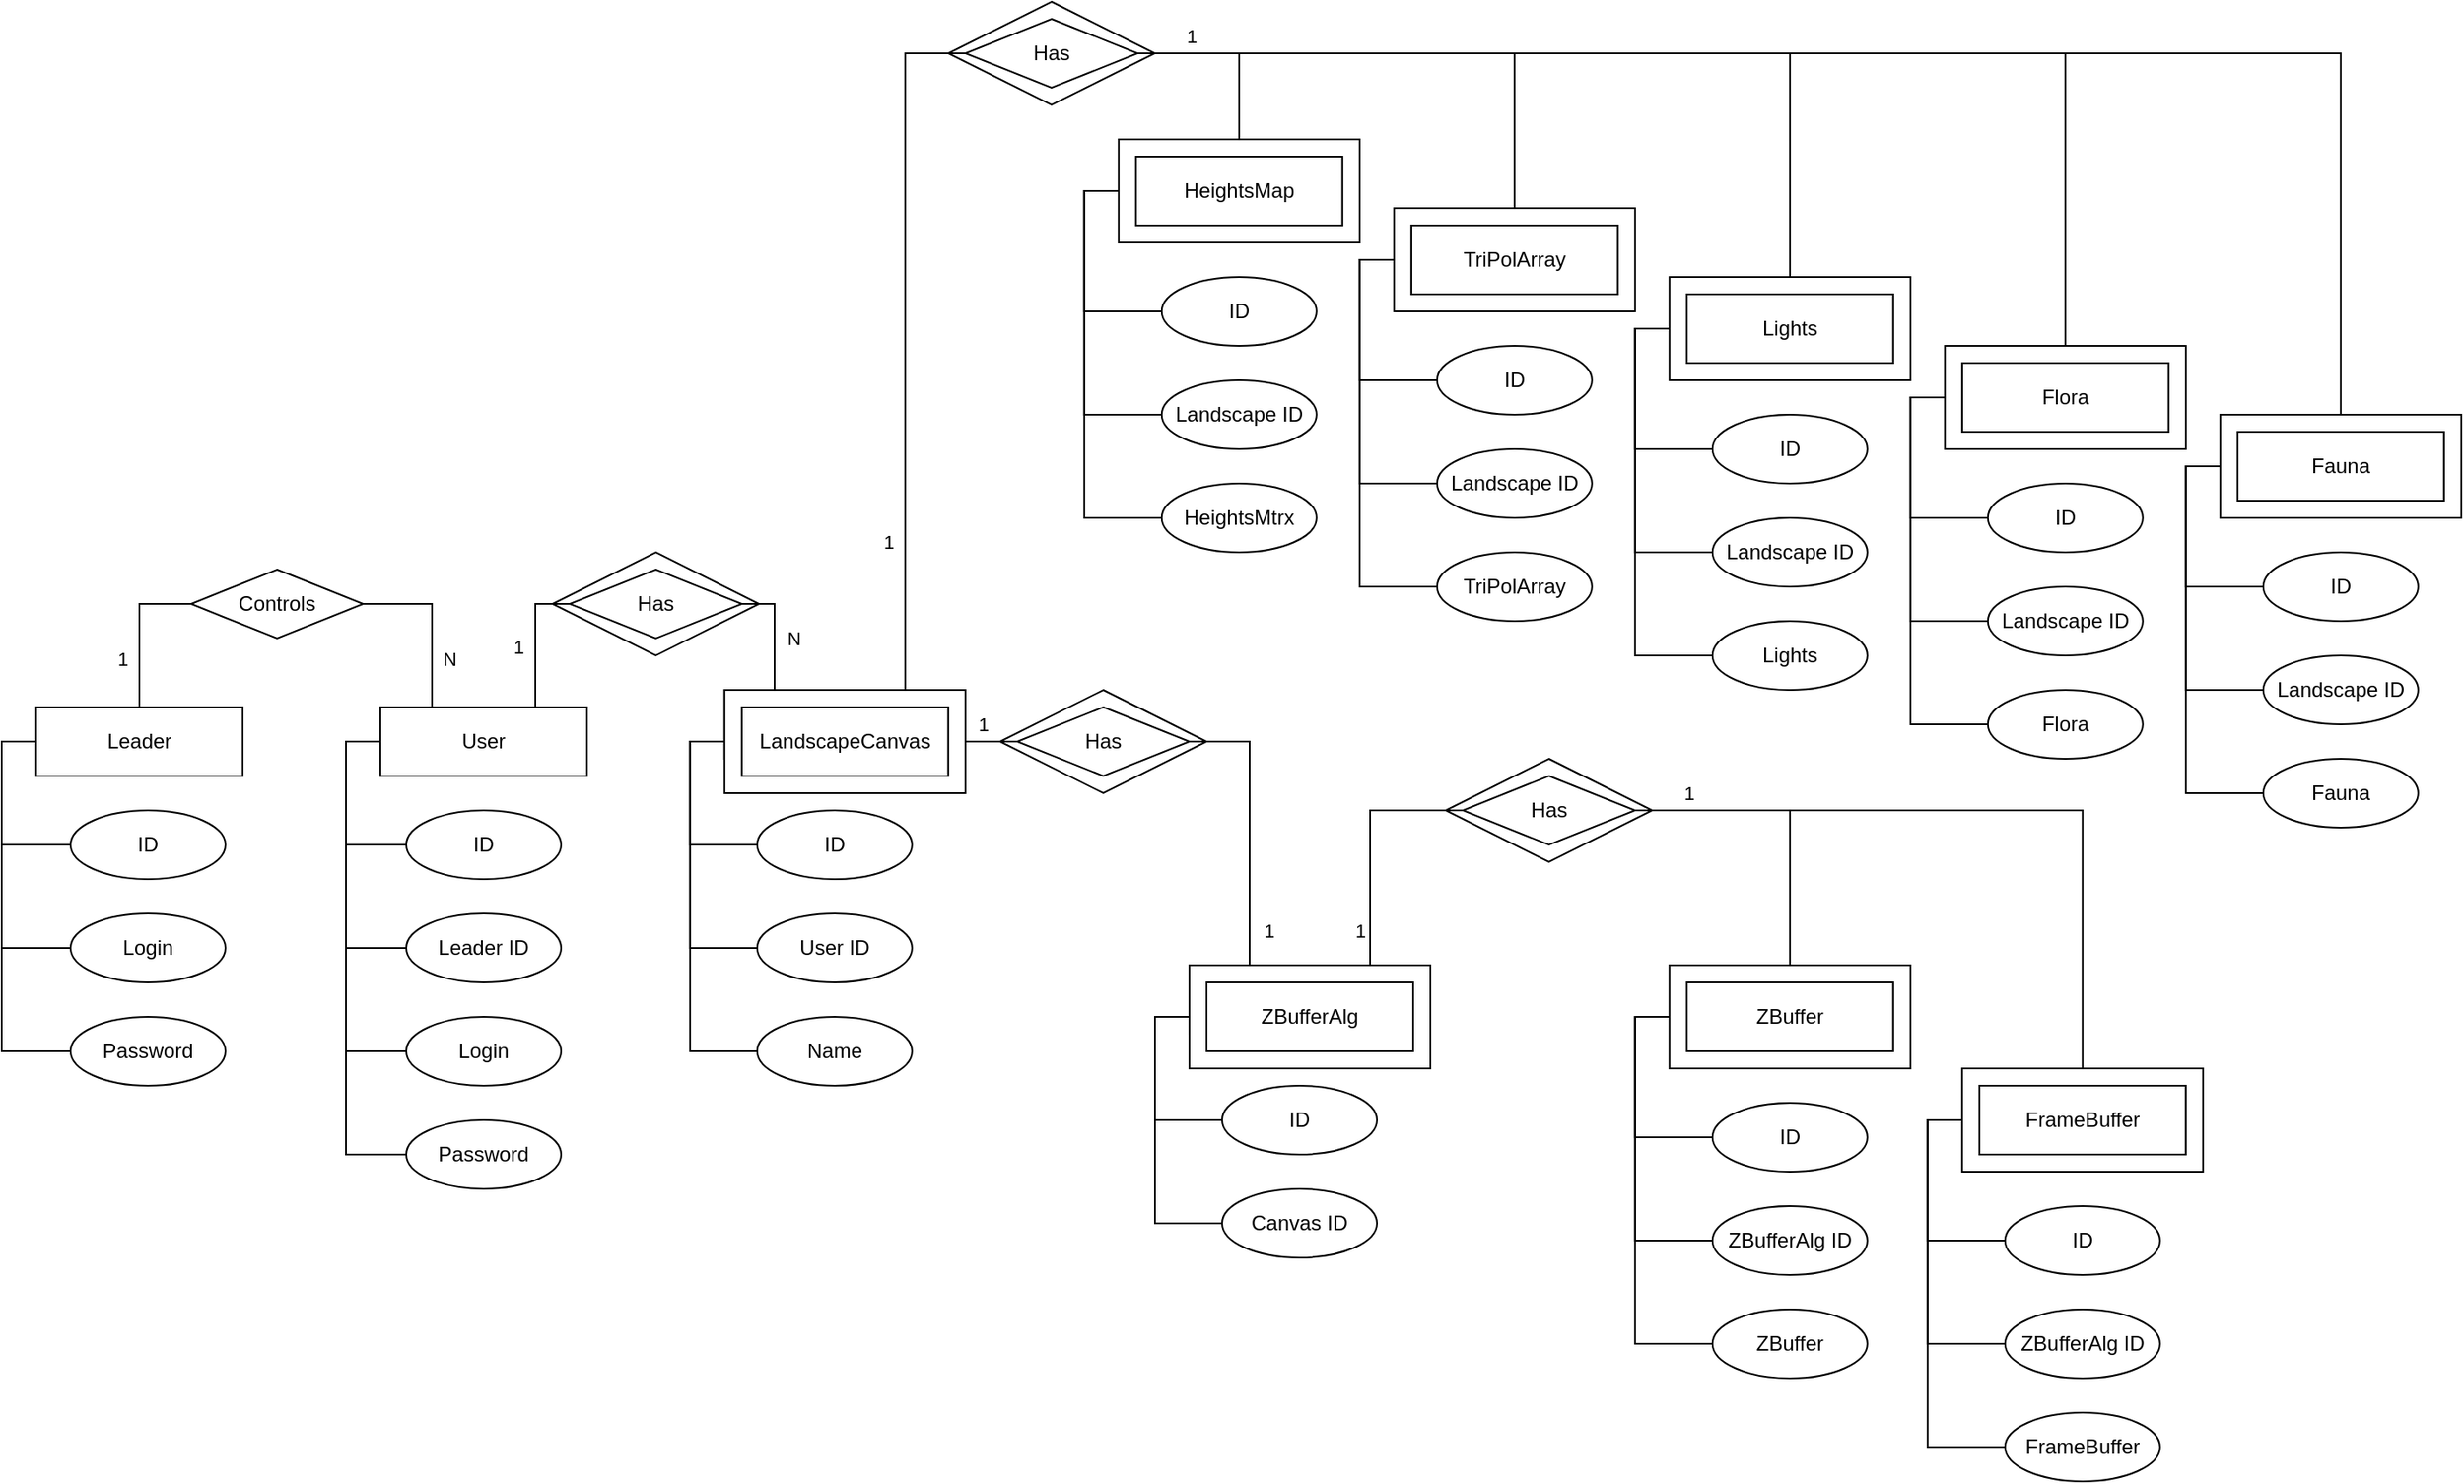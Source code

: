 <mxfile version="17.4.1"><diagram id="nj_ogBd7raQlKR1HEmOV" name="Page-1"><mxGraphModel dx="2098" dy="2536" grid="1" gridSize="10" guides="1" tooltips="1" connect="1" arrows="1" fold="1" page="1" pageScale="1" pageWidth="827" pageHeight="1169" math="0" shadow="0"><root><mxCell id="0"/><mxCell id="1" parent="0"/><mxCell id="pH1vPX75qd4QGF0HB4_p-1" value="HeightsMap" style="rounded=0;whiteSpace=wrap;html=1;" parent="1" vertex="1"><mxGeometry x="678.91" width="120" height="40" as="geometry"/></mxCell><mxCell id="5y6R53sNZqvi2ZrsJbap-13" style="edgeStyle=orthogonalEdgeStyle;rounded=0;orthogonalLoop=1;jettySize=auto;html=1;entryX=0;entryY=0.5;entryDx=0;entryDy=0;exitX=0;exitY=0.5;exitDx=0;exitDy=0;endArrow=none;" parent="1" source="q6OplzWlXeBBC3dVHfak-1" target="5y6R53sNZqvi2ZrsJbap-10" edge="1"><mxGeometry relative="1" as="geometry"/></mxCell><mxCell id="5y6R53sNZqvi2ZrsJbap-14" style="edgeStyle=orthogonalEdgeStyle;rounded=0;orthogonalLoop=1;jettySize=auto;html=1;entryX=0;entryY=0.5;entryDx=0;entryDy=0;exitX=0;exitY=0.5;exitDx=0;exitDy=0;endArrow=none;" parent="1" source="q6OplzWlXeBBC3dVHfak-1" target="5y6R53sNZqvi2ZrsJbap-11" edge="1"><mxGeometry relative="1" as="geometry"/></mxCell><mxCell id="5y6R53sNZqvi2ZrsJbap-15" style="edgeStyle=orthogonalEdgeStyle;rounded=0;orthogonalLoop=1;jettySize=auto;html=1;entryX=0;entryY=0.5;entryDx=0;entryDy=0;exitX=0;exitY=0.5;exitDx=0;exitDy=0;endArrow=none;" parent="1" source="q6OplzWlXeBBC3dVHfak-1" target="5y6R53sNZqvi2ZrsJbap-12" edge="1"><mxGeometry relative="1" as="geometry"/></mxCell><mxCell id="5y6R53sNZqvi2ZrsJbap-104" value="1" style="edgeStyle=orthogonalEdgeStyle;rounded=0;orthogonalLoop=1;jettySize=auto;html=1;exitX=0.75;exitY=0;exitDx=0;exitDy=0;entryX=0;entryY=0.5;entryDx=0;entryDy=0;endArrow=none;" parent="1" source="q6OplzWlXeBBC3dVHfak-1" target="5y6R53sNZqvi2ZrsJbap-102" edge="1"><mxGeometry x="-0.13" y="10" relative="1" as="geometry"><Array as="points"><mxPoint x="330" y="260"/></Array><mxPoint as="offset"/></mxGeometry></mxCell><mxCell id="fxbpSMb1YIjZiRHarc-a-3" style="edgeStyle=orthogonalEdgeStyle;rounded=0;orthogonalLoop=1;jettySize=auto;html=1;exitX=0;exitY=0.5;exitDx=0;exitDy=0;entryX=0;entryY=0.5;entryDx=0;entryDy=0;endArrow=none;" edge="1" parent="1" source="q6OplzWlXeBBC3dVHfak-1" target="fxbpSMb1YIjZiRHarc-a-2"><mxGeometry relative="1" as="geometry"/></mxCell><mxCell id="q6OplzWlXeBBC3dVHfak-1" value="User" style="rounded=0;whiteSpace=wrap;html=1;glass=0;shadow=0;sketch=0;" parent="1" vertex="1"><mxGeometry x="240" y="320" width="120" height="40" as="geometry"/></mxCell><mxCell id="5y6R53sNZqvi2ZrsJbap-42" style="edgeStyle=orthogonalEdgeStyle;rounded=0;orthogonalLoop=1;jettySize=auto;html=1;entryX=0;entryY=0.5;entryDx=0;entryDy=0;exitX=0;exitY=0.5;exitDx=0;exitDy=0;exitPerimeter=0;endArrow=none;" parent="1" source="q6OplzWlXeBBC3dVHfak-2" target="5y6R53sNZqvi2ZrsJbap-41" edge="1"><mxGeometry relative="1" as="geometry"/></mxCell><mxCell id="5y6R53sNZqvi2ZrsJbap-44" style="edgeStyle=orthogonalEdgeStyle;rounded=0;orthogonalLoop=1;jettySize=auto;html=1;entryX=0;entryY=0.5;entryDx=0;entryDy=0;exitX=0;exitY=0.5;exitDx=0;exitDy=0;exitPerimeter=0;endArrow=none;" parent="1" source="q6OplzWlXeBBC3dVHfak-2" target="5y6R53sNZqvi2ZrsJbap-43" edge="1"><mxGeometry relative="1" as="geometry"/></mxCell><mxCell id="q6OplzWlXeBBC3dVHfak-2" value="" style="verticalLabelPosition=bottom;verticalAlign=top;html=1;shape=mxgraph.basic.frame;dx=10;" parent="1" vertex="1"><mxGeometry x="668.91" y="-10" width="140" height="60" as="geometry"/></mxCell><mxCell id="q6OplzWlXeBBC3dVHfak-11" value="Canvas" style="rounded=0;whiteSpace=wrap;html=1;" parent="1" vertex="1"><mxGeometry x="439.91" y="310" width="120" height="40" as="geometry"/></mxCell><mxCell id="5y6R53sNZqvi2ZrsJbap-7" style="edgeStyle=orthogonalEdgeStyle;rounded=0;orthogonalLoop=1;jettySize=auto;html=1;exitX=0;exitY=0.5;exitDx=0;exitDy=0;entryX=0;entryY=0.5;entryDx=0;entryDy=0;endArrow=none;" parent="1" source="q6OplzWlXeBBC3dVHfak-12" target="5y6R53sNZqvi2ZrsJbap-3" edge="1"><mxGeometry relative="1" as="geometry"/></mxCell><mxCell id="5y6R53sNZqvi2ZrsJbap-8" style="edgeStyle=orthogonalEdgeStyle;rounded=0;orthogonalLoop=1;jettySize=auto;html=1;entryX=0;entryY=0.5;entryDx=0;entryDy=0;exitX=0;exitY=0.5;exitDx=0;exitDy=0;endArrow=none;" parent="1" source="q6OplzWlXeBBC3dVHfak-12" target="5y6R53sNZqvi2ZrsJbap-4" edge="1"><mxGeometry relative="1" as="geometry"/></mxCell><mxCell id="5y6R53sNZqvi2ZrsJbap-9" style="edgeStyle=orthogonalEdgeStyle;rounded=0;orthogonalLoop=1;jettySize=auto;html=1;entryX=0;entryY=0.5;entryDx=0;entryDy=0;exitX=0;exitY=0.5;exitDx=0;exitDy=0;endArrow=none;" parent="1" source="q6OplzWlXeBBC3dVHfak-12" target="5y6R53sNZqvi2ZrsJbap-5" edge="1"><mxGeometry relative="1" as="geometry"/></mxCell><mxCell id="q6OplzWlXeBBC3dVHfak-12" value="Leader" style="rounded=0;whiteSpace=wrap;html=1;" parent="1" vertex="1"><mxGeometry x="40" y="320" width="120" height="40" as="geometry"/></mxCell><mxCell id="5y6R53sNZqvi2ZrsJbap-21" style="edgeStyle=orthogonalEdgeStyle;rounded=0;orthogonalLoop=1;jettySize=auto;html=1;entryX=0;entryY=0.5;entryDx=0;entryDy=0;exitX=0;exitY=0.5;exitDx=0;exitDy=0;exitPerimeter=0;endArrow=none;" parent="1" source="q6OplzWlXeBBC3dVHfak-15" target="5y6R53sNZqvi2ZrsJbap-17" edge="1"><mxGeometry relative="1" as="geometry"/></mxCell><mxCell id="5y6R53sNZqvi2ZrsJbap-126" value="1" style="edgeStyle=orthogonalEdgeStyle;rounded=0;orthogonalLoop=1;jettySize=auto;html=1;entryX=0;entryY=0.5;entryDx=0;entryDy=0;fontSize=11;fillColor=default;shadow=0;glass=0;sketch=0;endArrow=none;" parent="1" source="q6OplzWlXeBBC3dVHfak-14" target="5y6R53sNZqvi2ZrsJbap-124" edge="1"><mxGeometry x="0.002" y="10" relative="1" as="geometry"><mxPoint as="offset"/></mxGeometry></mxCell><mxCell id="q6OplzWlXeBBC3dVHfak-14" value="LandscapeCanvas" style="rounded=0;whiteSpace=wrap;html=1;glass=0;" parent="1" vertex="1"><mxGeometry x="449.91" y="320" width="120" height="40" as="geometry"/></mxCell><mxCell id="5y6R53sNZqvi2ZrsJbap-19" style="edgeStyle=orthogonalEdgeStyle;rounded=0;orthogonalLoop=1;jettySize=auto;html=1;entryX=0;entryY=0.5;entryDx=0;entryDy=0;exitX=0;exitY=0.5;exitDx=0;exitDy=0;exitPerimeter=0;endArrow=none;" parent="1" source="q6OplzWlXeBBC3dVHfak-15" target="5y6R53sNZqvi2ZrsJbap-16" edge="1"><mxGeometry relative="1" as="geometry"/></mxCell><mxCell id="5y6R53sNZqvi2ZrsJbap-20" style="edgeStyle=orthogonalEdgeStyle;rounded=0;orthogonalLoop=1;jettySize=auto;html=1;entryX=0;entryY=0.5;entryDx=0;entryDy=0;exitX=0;exitY=0.5;exitDx=0;exitDy=0;exitPerimeter=0;endArrow=none;" parent="1" source="q6OplzWlXeBBC3dVHfak-15" target="5y6R53sNZqvi2ZrsJbap-18" edge="1"><mxGeometry relative="1" as="geometry"/></mxCell><mxCell id="5y6R53sNZqvi2ZrsJbap-107" style="edgeStyle=orthogonalEdgeStyle;rounded=0;orthogonalLoop=1;jettySize=auto;html=1;entryX=0;entryY=0.5;entryDx=0;entryDy=0;endArrow=none;exitX=0;exitY=0;exitDx=105;exitDy=0;exitPerimeter=0;" parent="1" source="q6OplzWlXeBBC3dVHfak-15" target="5y6R53sNZqvi2ZrsJbap-106" edge="1"><mxGeometry relative="1" as="geometry"><Array as="points"><mxPoint x="545" y="-60"/></Array></mxGeometry></mxCell><mxCell id="5y6R53sNZqvi2ZrsJbap-109" value="1" style="edgeLabel;html=1;align=center;verticalAlign=middle;resizable=0;points=[];" parent="5y6R53sNZqvi2ZrsJbap-107" vertex="1" connectable="0"><mxGeometry x="-0.662" y="1" relative="1" as="geometry"><mxPoint x="-9" y="-18" as="offset"/></mxGeometry></mxCell><mxCell id="q6OplzWlXeBBC3dVHfak-15" value="" style="verticalLabelPosition=bottom;verticalAlign=top;html=1;shape=mxgraph.basic.frame;dx=10;" parent="1" vertex="1"><mxGeometry x="439.91" y="310" width="140" height="60" as="geometry"/></mxCell><mxCell id="5y6R53sNZqvi2ZrsJbap-3" value="ID" style="ellipse;whiteSpace=wrap;html=1;rounded=0;shadow=0;glass=0;sketch=0;" parent="1" vertex="1"><mxGeometry x="60" y="380" width="90" height="40" as="geometry"/></mxCell><mxCell id="5y6R53sNZqvi2ZrsJbap-4" value="Login" style="ellipse;whiteSpace=wrap;html=1;rounded=0;shadow=0;glass=0;sketch=0;" parent="1" vertex="1"><mxGeometry x="60" y="440" width="90" height="40" as="geometry"/></mxCell><mxCell id="5y6R53sNZqvi2ZrsJbap-5" value="Password" style="ellipse;whiteSpace=wrap;html=1;rounded=0;shadow=0;glass=0;sketch=0;" parent="1" vertex="1"><mxGeometry x="60" y="500" width="90" height="40" as="geometry"/></mxCell><mxCell id="5y6R53sNZqvi2ZrsJbap-10" value="ID" style="ellipse;whiteSpace=wrap;html=1;rounded=0;shadow=0;glass=0;sketch=0;" parent="1" vertex="1"><mxGeometry x="255" y="380" width="90" height="40" as="geometry"/></mxCell><mxCell id="5y6R53sNZqvi2ZrsJbap-11" value="Login" style="ellipse;whiteSpace=wrap;html=1;rounded=0;shadow=0;glass=0;sketch=0;" parent="1" vertex="1"><mxGeometry x="255" y="500" width="90" height="40" as="geometry"/></mxCell><mxCell id="5y6R53sNZqvi2ZrsJbap-12" value="Password" style="ellipse;whiteSpace=wrap;html=1;rounded=0;shadow=0;glass=0;sketch=0;" parent="1" vertex="1"><mxGeometry x="255" y="560" width="90" height="40" as="geometry"/></mxCell><mxCell id="5y6R53sNZqvi2ZrsJbap-16" value="ID" style="ellipse;whiteSpace=wrap;html=1;rounded=0;shadow=0;glass=0;sketch=0;" parent="1" vertex="1"><mxGeometry x="458.91" y="380" width="90" height="40" as="geometry"/></mxCell><mxCell id="5y6R53sNZqvi2ZrsJbap-17" value="Name" style="ellipse;whiteSpace=wrap;html=1;rounded=0;shadow=0;glass=0;sketch=0;" parent="1" vertex="1"><mxGeometry x="458.91" y="500" width="90" height="40" as="geometry"/></mxCell><mxCell id="5y6R53sNZqvi2ZrsJbap-18" value="User ID" style="ellipse;whiteSpace=wrap;html=1;rounded=0;shadow=0;glass=0;sketch=0;" parent="1" vertex="1"><mxGeometry x="458.91" y="440" width="90" height="40" as="geometry"/></mxCell><mxCell id="5y6R53sNZqvi2ZrsJbap-32" value="Canvas" style="rounded=0;whiteSpace=wrap;html=1;" parent="1" vertex="1"><mxGeometry x="709.99" y="470" width="120" height="40" as="geometry"/></mxCell><mxCell id="5y6R53sNZqvi2ZrsJbap-34" value="ZBufferAlg" style="rounded=0;whiteSpace=wrap;html=1;glass=0;" parent="1" vertex="1"><mxGeometry x="719.99" y="480" width="120" height="40" as="geometry"/></mxCell><mxCell id="5y6R53sNZqvi2ZrsJbap-35" style="edgeStyle=orthogonalEdgeStyle;rounded=0;orthogonalLoop=1;jettySize=auto;html=1;entryX=0;entryY=0.5;entryDx=0;entryDy=0;exitX=0;exitY=0.5;exitDx=0;exitDy=0;exitPerimeter=0;endArrow=none;" parent="1" source="5y6R53sNZqvi2ZrsJbap-37" target="5y6R53sNZqvi2ZrsJbap-38" edge="1"><mxGeometry relative="1" as="geometry"/></mxCell><mxCell id="5y6R53sNZqvi2ZrsJbap-36" style="edgeStyle=orthogonalEdgeStyle;rounded=0;orthogonalLoop=1;jettySize=auto;html=1;entryX=0;entryY=0.5;entryDx=0;entryDy=0;exitX=0;exitY=0.5;exitDx=0;exitDy=0;exitPerimeter=0;endArrow=none;" parent="1" source="5y6R53sNZqvi2ZrsJbap-37" target="5y6R53sNZqvi2ZrsJbap-40" edge="1"><mxGeometry relative="1" as="geometry"/></mxCell><mxCell id="5y6R53sNZqvi2ZrsJbap-132" style="edgeStyle=orthogonalEdgeStyle;rounded=0;orthogonalLoop=1;jettySize=auto;html=1;exitX=0;exitY=0;exitDx=105;exitDy=0;exitPerimeter=0;entryX=0;entryY=0.5;entryDx=0;entryDy=0;endArrow=none;" parent="1" source="5y6R53sNZqvi2ZrsJbap-37" target="5y6R53sNZqvi2ZrsJbap-131" edge="1"><mxGeometry relative="1" as="geometry"/></mxCell><mxCell id="5y6R53sNZqvi2ZrsJbap-135" value="1" style="edgeLabel;html=1;align=center;verticalAlign=middle;resizable=0;points=[];" parent="5y6R53sNZqvi2ZrsJbap-132" vertex="1" connectable="0"><mxGeometry x="-0.511" y="3" relative="1" as="geometry"><mxPoint x="-3" y="15" as="offset"/></mxGeometry></mxCell><mxCell id="5y6R53sNZqvi2ZrsJbap-37" value="" style="verticalLabelPosition=bottom;verticalAlign=top;html=1;shape=mxgraph.basic.frame;dx=10;" parent="1" vertex="1"><mxGeometry x="709.99" y="470" width="140" height="60" as="geometry"/></mxCell><mxCell id="5y6R53sNZqvi2ZrsJbap-38" value="ID" style="ellipse;whiteSpace=wrap;html=1;rounded=0;shadow=0;glass=0;sketch=0;" parent="1" vertex="1"><mxGeometry x="728.99" y="540" width="90" height="40" as="geometry"/></mxCell><mxCell id="5y6R53sNZqvi2ZrsJbap-40" value="Canvas ID" style="ellipse;whiteSpace=wrap;html=1;rounded=0;shadow=0;glass=0;sketch=0;" parent="1" vertex="1"><mxGeometry x="728.99" y="600" width="90" height="40" as="geometry"/></mxCell><mxCell id="5y6R53sNZqvi2ZrsJbap-41" value="ID" style="ellipse;whiteSpace=wrap;html=1;rounded=0;shadow=0;glass=0;sketch=0;" parent="1" vertex="1"><mxGeometry x="693.91" y="70" width="90" height="40" as="geometry"/></mxCell><mxCell id="5y6R53sNZqvi2ZrsJbap-43" value="Landscape ID" style="ellipse;whiteSpace=wrap;html=1;rounded=0;shadow=0;glass=0;sketch=0;" parent="1" vertex="1"><mxGeometry x="693.91" y="130" width="90" height="40" as="geometry"/></mxCell><mxCell id="5y6R53sNZqvi2ZrsJbap-45" value="HeightsMtrx" style="ellipse;whiteSpace=wrap;html=1;rounded=0;shadow=0;glass=0;sketch=0;" parent="1" vertex="1"><mxGeometry x="693.91" y="190" width="90" height="40" as="geometry"/></mxCell><mxCell id="5y6R53sNZqvi2ZrsJbap-46" style="edgeStyle=orthogonalEdgeStyle;rounded=0;orthogonalLoop=1;jettySize=auto;html=1;entryX=0;entryY=0.5;entryDx=0;entryDy=0;exitX=0;exitY=0.5;exitDx=0;exitDy=0;exitPerimeter=0;endArrow=none;" parent="1" source="q6OplzWlXeBBC3dVHfak-2" target="5y6R53sNZqvi2ZrsJbap-45" edge="1"><mxGeometry relative="1" as="geometry"><mxPoint x="678.91" y="30" as="sourcePoint"/><mxPoint x="703.91" y="160" as="targetPoint"/></mxGeometry></mxCell><mxCell id="5y6R53sNZqvi2ZrsJbap-47" value="TriPolArray" style="rounded=0;whiteSpace=wrap;html=1;" parent="1" vertex="1"><mxGeometry x="838.91" y="40" width="120" height="40" as="geometry"/></mxCell><mxCell id="5y6R53sNZqvi2ZrsJbap-48" style="edgeStyle=orthogonalEdgeStyle;rounded=0;orthogonalLoop=1;jettySize=auto;html=1;entryX=0;entryY=0.5;entryDx=0;entryDy=0;exitX=0;exitY=0.5;exitDx=0;exitDy=0;exitPerimeter=0;endArrow=none;" parent="1" source="5y6R53sNZqvi2ZrsJbap-50" target="5y6R53sNZqvi2ZrsJbap-51" edge="1"><mxGeometry relative="1" as="geometry"/></mxCell><mxCell id="5y6R53sNZqvi2ZrsJbap-49" style="edgeStyle=orthogonalEdgeStyle;rounded=0;orthogonalLoop=1;jettySize=auto;html=1;entryX=0;entryY=0.5;entryDx=0;entryDy=0;exitX=0;exitY=0.5;exitDx=0;exitDy=0;exitPerimeter=0;endArrow=none;" parent="1" source="5y6R53sNZqvi2ZrsJbap-50" target="5y6R53sNZqvi2ZrsJbap-52" edge="1"><mxGeometry relative="1" as="geometry"/></mxCell><mxCell id="5y6R53sNZqvi2ZrsJbap-50" value="" style="verticalLabelPosition=bottom;verticalAlign=top;html=1;shape=mxgraph.basic.frame;dx=10;" parent="1" vertex="1"><mxGeometry x="828.91" y="30" width="140" height="60" as="geometry"/></mxCell><mxCell id="5y6R53sNZqvi2ZrsJbap-51" value="ID" style="ellipse;whiteSpace=wrap;html=1;rounded=0;shadow=0;glass=0;sketch=0;" parent="1" vertex="1"><mxGeometry x="853.91" y="110" width="90" height="40" as="geometry"/></mxCell><mxCell id="5y6R53sNZqvi2ZrsJbap-52" value="Landscape ID" style="ellipse;whiteSpace=wrap;html=1;rounded=0;shadow=0;glass=0;sketch=0;" parent="1" vertex="1"><mxGeometry x="853.91" y="170" width="90" height="40" as="geometry"/></mxCell><mxCell id="5y6R53sNZqvi2ZrsJbap-53" value="TriPolArray" style="ellipse;whiteSpace=wrap;html=1;rounded=0;shadow=0;glass=0;sketch=0;" parent="1" vertex="1"><mxGeometry x="853.91" y="230" width="90" height="40" as="geometry"/></mxCell><mxCell id="5y6R53sNZqvi2ZrsJbap-54" style="edgeStyle=orthogonalEdgeStyle;rounded=0;orthogonalLoop=1;jettySize=auto;html=1;entryX=0;entryY=0.5;entryDx=0;entryDy=0;exitX=0;exitY=0.5;exitDx=0;exitDy=0;exitPerimeter=0;endArrow=none;" parent="1" source="5y6R53sNZqvi2ZrsJbap-50" target="5y6R53sNZqvi2ZrsJbap-53" edge="1"><mxGeometry relative="1" as="geometry"><mxPoint x="838.91" y="70" as="sourcePoint"/><mxPoint x="863.91" y="200" as="targetPoint"/></mxGeometry></mxCell><mxCell id="5y6R53sNZqvi2ZrsJbap-55" value="Lights" style="rounded=0;whiteSpace=wrap;html=1;" parent="1" vertex="1"><mxGeometry x="998.91" y="80" width="120" height="40" as="geometry"/></mxCell><mxCell id="5y6R53sNZqvi2ZrsJbap-56" style="edgeStyle=orthogonalEdgeStyle;rounded=0;orthogonalLoop=1;jettySize=auto;html=1;entryX=0;entryY=0.5;entryDx=0;entryDy=0;exitX=0;exitY=0.5;exitDx=0;exitDy=0;exitPerimeter=0;endArrow=none;" parent="1" source="5y6R53sNZqvi2ZrsJbap-58" target="5y6R53sNZqvi2ZrsJbap-59" edge="1"><mxGeometry relative="1" as="geometry"/></mxCell><mxCell id="5y6R53sNZqvi2ZrsJbap-57" style="edgeStyle=orthogonalEdgeStyle;rounded=0;orthogonalLoop=1;jettySize=auto;html=1;entryX=0;entryY=0.5;entryDx=0;entryDy=0;exitX=0;exitY=0.5;exitDx=0;exitDy=0;exitPerimeter=0;endArrow=none;" parent="1" source="5y6R53sNZqvi2ZrsJbap-58" target="5y6R53sNZqvi2ZrsJbap-60" edge="1"><mxGeometry relative="1" as="geometry"/></mxCell><mxCell id="5y6R53sNZqvi2ZrsJbap-58" value="" style="verticalLabelPosition=bottom;verticalAlign=top;html=1;shape=mxgraph.basic.frame;dx=10;" parent="1" vertex="1"><mxGeometry x="988.91" y="70" width="140" height="60" as="geometry"/></mxCell><mxCell id="5y6R53sNZqvi2ZrsJbap-59" value="ID" style="ellipse;whiteSpace=wrap;html=1;rounded=0;shadow=0;glass=0;sketch=0;" parent="1" vertex="1"><mxGeometry x="1013.91" y="150" width="90" height="40" as="geometry"/></mxCell><mxCell id="5y6R53sNZqvi2ZrsJbap-60" value="Landscape ID" style="ellipse;whiteSpace=wrap;html=1;rounded=0;shadow=0;glass=0;sketch=0;" parent="1" vertex="1"><mxGeometry x="1013.91" y="210" width="90" height="40" as="geometry"/></mxCell><mxCell id="5y6R53sNZqvi2ZrsJbap-61" value="Lights" style="ellipse;whiteSpace=wrap;html=1;rounded=0;shadow=0;glass=0;sketch=0;" parent="1" vertex="1"><mxGeometry x="1013.91" y="270" width="90" height="40" as="geometry"/></mxCell><mxCell id="5y6R53sNZqvi2ZrsJbap-62" style="edgeStyle=orthogonalEdgeStyle;rounded=0;orthogonalLoop=1;jettySize=auto;html=1;entryX=0;entryY=0.5;entryDx=0;entryDy=0;exitX=0;exitY=0.5;exitDx=0;exitDy=0;exitPerimeter=0;endArrow=none;" parent="1" source="5y6R53sNZqvi2ZrsJbap-58" target="5y6R53sNZqvi2ZrsJbap-61" edge="1"><mxGeometry relative="1" as="geometry"><mxPoint x="998.91" y="110" as="sourcePoint"/><mxPoint x="1023.91" y="240" as="targetPoint"/></mxGeometry></mxCell><mxCell id="5y6R53sNZqvi2ZrsJbap-63" value="Flora" style="rounded=0;whiteSpace=wrap;html=1;" parent="1" vertex="1"><mxGeometry x="1158.91" y="120" width="120" height="40" as="geometry"/></mxCell><mxCell id="5y6R53sNZqvi2ZrsJbap-64" style="edgeStyle=orthogonalEdgeStyle;rounded=0;orthogonalLoop=1;jettySize=auto;html=1;entryX=0;entryY=0.5;entryDx=0;entryDy=0;exitX=0;exitY=0.5;exitDx=0;exitDy=0;exitPerimeter=0;endArrow=none;" parent="1" source="5y6R53sNZqvi2ZrsJbap-66" target="5y6R53sNZqvi2ZrsJbap-67" edge="1"><mxGeometry relative="1" as="geometry"/></mxCell><mxCell id="5y6R53sNZqvi2ZrsJbap-65" style="edgeStyle=orthogonalEdgeStyle;rounded=0;orthogonalLoop=1;jettySize=auto;html=1;entryX=0;entryY=0.5;entryDx=0;entryDy=0;exitX=0;exitY=0.5;exitDx=0;exitDy=0;exitPerimeter=0;endArrow=none;" parent="1" source="5y6R53sNZqvi2ZrsJbap-66" target="5y6R53sNZqvi2ZrsJbap-68" edge="1"><mxGeometry relative="1" as="geometry"/></mxCell><mxCell id="5y6R53sNZqvi2ZrsJbap-66" value="" style="verticalLabelPosition=bottom;verticalAlign=top;html=1;shape=mxgraph.basic.frame;dx=10;" parent="1" vertex="1"><mxGeometry x="1148.91" y="110" width="140" height="60" as="geometry"/></mxCell><mxCell id="5y6R53sNZqvi2ZrsJbap-67" value="ID" style="ellipse;whiteSpace=wrap;html=1;rounded=0;shadow=0;glass=0;sketch=0;" parent="1" vertex="1"><mxGeometry x="1173.91" y="190" width="90" height="40" as="geometry"/></mxCell><mxCell id="5y6R53sNZqvi2ZrsJbap-68" value="Landscape ID" style="ellipse;whiteSpace=wrap;html=1;rounded=0;shadow=0;glass=0;sketch=0;" parent="1" vertex="1"><mxGeometry x="1173.91" y="250" width="90" height="40" as="geometry"/></mxCell><mxCell id="5y6R53sNZqvi2ZrsJbap-69" value="Flora" style="ellipse;whiteSpace=wrap;html=1;rounded=0;shadow=0;glass=0;sketch=0;" parent="1" vertex="1"><mxGeometry x="1173.91" y="310" width="90" height="40" as="geometry"/></mxCell><mxCell id="5y6R53sNZqvi2ZrsJbap-70" style="edgeStyle=orthogonalEdgeStyle;rounded=0;orthogonalLoop=1;jettySize=auto;html=1;entryX=0;entryY=0.5;entryDx=0;entryDy=0;exitX=0;exitY=0.5;exitDx=0;exitDy=0;exitPerimeter=0;endArrow=none;" parent="1" source="5y6R53sNZqvi2ZrsJbap-66" target="5y6R53sNZqvi2ZrsJbap-69" edge="1"><mxGeometry relative="1" as="geometry"><mxPoint x="1158.91" y="150" as="sourcePoint"/><mxPoint x="1183.91" y="280" as="targetPoint"/></mxGeometry></mxCell><mxCell id="5y6R53sNZqvi2ZrsJbap-114" style="edgeStyle=orthogonalEdgeStyle;rounded=0;orthogonalLoop=1;jettySize=auto;html=1;entryX=0;entryY=0.5;entryDx=0;entryDy=0;exitX=0;exitY=0.5;exitDx=0;exitDy=0;exitPerimeter=0;endArrow=none;" parent="1" source="5y6R53sNZqvi2ZrsJbap-74" target="5y6R53sNZqvi2ZrsJbap-75" edge="1"><mxGeometry relative="1" as="geometry"/></mxCell><mxCell id="5y6R53sNZqvi2ZrsJbap-115" style="edgeStyle=orthogonalEdgeStyle;rounded=0;orthogonalLoop=1;jettySize=auto;html=1;entryX=0;entryY=0.5;entryDx=0;entryDy=0;exitX=0;exitY=0.5;exitDx=0;exitDy=0;exitPerimeter=0;endArrow=none;" parent="1" source="5y6R53sNZqvi2ZrsJbap-74" target="5y6R53sNZqvi2ZrsJbap-76" edge="1"><mxGeometry relative="1" as="geometry"/></mxCell><mxCell id="5y6R53sNZqvi2ZrsJbap-71" value="Fauna" style="rounded=0;whiteSpace=wrap;html=1;" parent="1" vertex="1"><mxGeometry x="1318.91" y="160" width="120" height="40" as="geometry"/></mxCell><mxCell id="5y6R53sNZqvi2ZrsJbap-116" style="edgeStyle=orthogonalEdgeStyle;rounded=0;orthogonalLoop=1;jettySize=auto;html=1;entryX=0;entryY=0.5;entryDx=0;entryDy=0;exitX=0;exitY=0.5;exitDx=0;exitDy=0;exitPerimeter=0;endArrow=none;" parent="1" source="5y6R53sNZqvi2ZrsJbap-74" target="5y6R53sNZqvi2ZrsJbap-77" edge="1"><mxGeometry relative="1" as="geometry"/></mxCell><mxCell id="5y6R53sNZqvi2ZrsJbap-74" value="" style="verticalLabelPosition=bottom;verticalAlign=top;html=1;shape=mxgraph.basic.frame;dx=10;" parent="1" vertex="1"><mxGeometry x="1308.91" y="150" width="140" height="60" as="geometry"/></mxCell><mxCell id="5y6R53sNZqvi2ZrsJbap-75" value="ID" style="ellipse;whiteSpace=wrap;html=1;rounded=0;shadow=0;glass=0;sketch=0;" parent="1" vertex="1"><mxGeometry x="1333.91" y="230" width="90" height="40" as="geometry"/></mxCell><mxCell id="5y6R53sNZqvi2ZrsJbap-76" value="Landscape ID" style="ellipse;whiteSpace=wrap;html=1;rounded=0;shadow=0;glass=0;sketch=0;" parent="1" vertex="1"><mxGeometry x="1333.91" y="290" width="90" height="40" as="geometry"/></mxCell><mxCell id="5y6R53sNZqvi2ZrsJbap-77" value="Fauna" style="ellipse;whiteSpace=wrap;html=1;rounded=0;shadow=0;glass=0;sketch=0;" parent="1" vertex="1"><mxGeometry x="1333.91" y="350" width="90" height="40" as="geometry"/></mxCell><mxCell id="5y6R53sNZqvi2ZrsJbap-79" value="ZBuffer" style="rounded=0;whiteSpace=wrap;html=1;" parent="1" vertex="1"><mxGeometry x="998.9" y="480" width="120" height="40" as="geometry"/></mxCell><mxCell id="5y6R53sNZqvi2ZrsJbap-80" style="edgeStyle=orthogonalEdgeStyle;rounded=0;orthogonalLoop=1;jettySize=auto;html=1;entryX=0;entryY=0.5;entryDx=0;entryDy=0;exitX=0;exitY=0.5;exitDx=0;exitDy=0;exitPerimeter=0;endArrow=none;" parent="1" source="5y6R53sNZqvi2ZrsJbap-82" target="5y6R53sNZqvi2ZrsJbap-83" edge="1"><mxGeometry relative="1" as="geometry"/></mxCell><mxCell id="5y6R53sNZqvi2ZrsJbap-81" style="edgeStyle=orthogonalEdgeStyle;rounded=0;orthogonalLoop=1;jettySize=auto;html=1;entryX=0;entryY=0.5;entryDx=0;entryDy=0;exitX=0;exitY=0.5;exitDx=0;exitDy=0;exitPerimeter=0;endArrow=none;" parent="1" source="5y6R53sNZqvi2ZrsJbap-82" target="5y6R53sNZqvi2ZrsJbap-84" edge="1"><mxGeometry relative="1" as="geometry"/></mxCell><mxCell id="5y6R53sNZqvi2ZrsJbap-82" value="" style="verticalLabelPosition=bottom;verticalAlign=top;html=1;shape=mxgraph.basic.frame;dx=10;" parent="1" vertex="1"><mxGeometry x="988.9" y="470" width="140" height="60" as="geometry"/></mxCell><mxCell id="5y6R53sNZqvi2ZrsJbap-83" value="ID" style="ellipse;whiteSpace=wrap;html=1;rounded=0;shadow=0;glass=0;sketch=0;" parent="1" vertex="1"><mxGeometry x="1013.9" y="550" width="90" height="40" as="geometry"/></mxCell><mxCell id="5y6R53sNZqvi2ZrsJbap-84" value="ZBufferAlg ID" style="ellipse;whiteSpace=wrap;html=1;rounded=0;shadow=0;glass=0;sketch=0;" parent="1" vertex="1"><mxGeometry x="1013.9" y="610" width="90" height="40" as="geometry"/></mxCell><mxCell id="5y6R53sNZqvi2ZrsJbap-85" value="ZBuffer" style="ellipse;whiteSpace=wrap;html=1;rounded=0;shadow=0;glass=0;sketch=0;" parent="1" vertex="1"><mxGeometry x="1013.9" y="670" width="90" height="40" as="geometry"/></mxCell><mxCell id="5y6R53sNZqvi2ZrsJbap-86" style="edgeStyle=orthogonalEdgeStyle;rounded=0;orthogonalLoop=1;jettySize=auto;html=1;entryX=0;entryY=0.5;entryDx=0;entryDy=0;exitX=0;exitY=0.5;exitDx=0;exitDy=0;exitPerimeter=0;endArrow=none;" parent="1" source="5y6R53sNZqvi2ZrsJbap-82" target="5y6R53sNZqvi2ZrsJbap-85" edge="1"><mxGeometry relative="1" as="geometry"><mxPoint x="998.9" y="510" as="sourcePoint"/><mxPoint x="1023.9" y="640" as="targetPoint"/></mxGeometry></mxCell><mxCell id="5y6R53sNZqvi2ZrsJbap-87" value="FrameBuffer" style="rounded=0;whiteSpace=wrap;html=1;" parent="1" vertex="1"><mxGeometry x="1168.9" y="540" width="120" height="40" as="geometry"/></mxCell><mxCell id="5y6R53sNZqvi2ZrsJbap-88" style="edgeStyle=orthogonalEdgeStyle;rounded=0;orthogonalLoop=1;jettySize=auto;html=1;entryX=0;entryY=0.5;entryDx=0;entryDy=0;exitX=0;exitY=0.5;exitDx=0;exitDy=0;exitPerimeter=0;endArrow=none;" parent="1" source="5y6R53sNZqvi2ZrsJbap-90" target="5y6R53sNZqvi2ZrsJbap-91" edge="1"><mxGeometry relative="1" as="geometry"/></mxCell><mxCell id="5y6R53sNZqvi2ZrsJbap-89" style="edgeStyle=orthogonalEdgeStyle;rounded=0;orthogonalLoop=1;jettySize=auto;html=1;entryX=0;entryY=0.5;entryDx=0;entryDy=0;exitX=0;exitY=0.5;exitDx=0;exitDy=0;exitPerimeter=0;endArrow=none;" parent="1" source="5y6R53sNZqvi2ZrsJbap-90" target="5y6R53sNZqvi2ZrsJbap-92" edge="1"><mxGeometry relative="1" as="geometry"/></mxCell><mxCell id="5y6R53sNZqvi2ZrsJbap-90" value="" style="verticalLabelPosition=bottom;verticalAlign=top;html=1;shape=mxgraph.basic.frame;dx=10;" parent="1" vertex="1"><mxGeometry x="1158.9" y="530" width="140" height="60" as="geometry"/></mxCell><mxCell id="5y6R53sNZqvi2ZrsJbap-91" value="ID" style="ellipse;whiteSpace=wrap;html=1;rounded=0;shadow=0;glass=0;sketch=0;" parent="1" vertex="1"><mxGeometry x="1183.9" y="610" width="90" height="40" as="geometry"/></mxCell><mxCell id="5y6R53sNZqvi2ZrsJbap-92" value="ZBufferAlg ID" style="ellipse;whiteSpace=wrap;html=1;rounded=0;shadow=0;glass=0;sketch=0;" parent="1" vertex="1"><mxGeometry x="1183.9" y="670" width="90" height="40" as="geometry"/></mxCell><mxCell id="5y6R53sNZqvi2ZrsJbap-93" value="FrameBuffer" style="ellipse;whiteSpace=wrap;html=1;rounded=0;shadow=0;glass=0;sketch=0;" parent="1" vertex="1"><mxGeometry x="1183.9" y="730" width="90" height="40" as="geometry"/></mxCell><mxCell id="5y6R53sNZqvi2ZrsJbap-94" style="edgeStyle=orthogonalEdgeStyle;rounded=0;orthogonalLoop=1;jettySize=auto;html=1;entryX=0;entryY=0.5;entryDx=0;entryDy=0;exitX=0;exitY=0.5;exitDx=0;exitDy=0;exitPerimeter=0;endArrow=none;" parent="1" source="5y6R53sNZqvi2ZrsJbap-90" target="5y6R53sNZqvi2ZrsJbap-93" edge="1"><mxGeometry relative="1" as="geometry"><mxPoint x="1168.9" y="570" as="sourcePoint"/><mxPoint x="1193.9" y="700" as="targetPoint"/></mxGeometry></mxCell><mxCell id="5y6R53sNZqvi2ZrsJbap-96" value="Controls" style="rhombus;whiteSpace=wrap;html=1;rounded=0;shadow=0;glass=0;sketch=0;" parent="1" vertex="1"><mxGeometry x="130" y="240" width="100" height="40" as="geometry"/></mxCell><mxCell id="5y6R53sNZqvi2ZrsJbap-100" value="1" style="endArrow=none;html=1;rounded=0;exitX=0.5;exitY=0;exitDx=0;exitDy=0;entryX=0;entryY=0.5;entryDx=0;entryDy=0;" parent="1" source="q6OplzWlXeBBC3dVHfak-12" target="5y6R53sNZqvi2ZrsJbap-96" edge="1"><mxGeometry x="-0.368" y="10" width="50" height="50" relative="1" as="geometry"><mxPoint x="60" y="280" as="sourcePoint"/><mxPoint x="110" y="230" as="targetPoint"/><Array as="points"><mxPoint x="100" y="290"/><mxPoint x="100" y="260"/></Array><mxPoint as="offset"/></mxGeometry></mxCell><mxCell id="5y6R53sNZqvi2ZrsJbap-101" value="N" style="endArrow=none;html=1;rounded=0;exitX=0.25;exitY=0;exitDx=0;exitDy=0;entryX=1;entryY=0.5;entryDx=0;entryDy=0;" parent="1" source="q6OplzWlXeBBC3dVHfak-1" target="5y6R53sNZqvi2ZrsJbap-96" edge="1"><mxGeometry x="-0.429" y="-10" width="50" height="50" relative="1" as="geometry"><mxPoint x="110" y="330" as="sourcePoint"/><mxPoint x="145" y="270" as="targetPoint"/><Array as="points"><mxPoint x="270" y="260"/></Array><mxPoint as="offset"/></mxGeometry></mxCell><mxCell id="5y6R53sNZqvi2ZrsJbap-105" value="N" style="edgeStyle=orthogonalEdgeStyle;rounded=0;orthogonalLoop=1;jettySize=auto;html=1;entryX=0;entryY=0;entryDx=35;entryDy=0;entryPerimeter=0;exitX=1;exitY=0.5;exitDx=0;exitDy=0;endArrow=none;" parent="1" source="5y6R53sNZqvi2ZrsJbap-102" target="q6OplzWlXeBBC3dVHfak-15" edge="1"><mxGeometry x="0.041" y="11" relative="1" as="geometry"><Array as="points"><mxPoint x="469" y="260"/></Array><mxPoint as="offset"/></mxGeometry></mxCell><mxCell id="5y6R53sNZqvi2ZrsJbap-102" value="Has" style="rhombus;whiteSpace=wrap;html=1;rounded=0;shadow=0;glass=0;sketch=0;" parent="1" vertex="1"><mxGeometry x="350" y="240" width="100" height="40" as="geometry"/></mxCell><mxCell id="5y6R53sNZqvi2ZrsJbap-110" style="edgeStyle=orthogonalEdgeStyle;rounded=0;orthogonalLoop=1;jettySize=auto;html=1;entryX=0.5;entryY=0;entryDx=0;entryDy=0;entryPerimeter=0;exitX=1;exitY=0.5;exitDx=0;exitDy=0;endArrow=none;" parent="1" source="5y6R53sNZqvi2ZrsJbap-106" target="q6OplzWlXeBBC3dVHfak-2" edge="1"><mxGeometry relative="1" as="geometry"/></mxCell><mxCell id="5y6R53sNZqvi2ZrsJbap-111" style="edgeStyle=orthogonalEdgeStyle;rounded=0;orthogonalLoop=1;jettySize=auto;html=1;entryX=0.5;entryY=0;entryDx=0;entryDy=0;entryPerimeter=0;endArrow=none;" parent="1" source="5y6R53sNZqvi2ZrsJbap-106" target="5y6R53sNZqvi2ZrsJbap-50" edge="1"><mxGeometry relative="1" as="geometry"/></mxCell><mxCell id="5y6R53sNZqvi2ZrsJbap-112" style="edgeStyle=orthogonalEdgeStyle;rounded=0;orthogonalLoop=1;jettySize=auto;html=1;entryX=0.5;entryY=0;entryDx=0;entryDy=0;entryPerimeter=0;endArrow=none;" parent="1" source="5y6R53sNZqvi2ZrsJbap-106" target="5y6R53sNZqvi2ZrsJbap-58" edge="1"><mxGeometry relative="1" as="geometry"/></mxCell><mxCell id="5y6R53sNZqvi2ZrsJbap-113" style="edgeStyle=orthogonalEdgeStyle;rounded=0;orthogonalLoop=1;jettySize=auto;html=1;entryX=0.5;entryY=0;entryDx=0;entryDy=0;entryPerimeter=0;endArrow=none;" parent="1" source="5y6R53sNZqvi2ZrsJbap-106" target="5y6R53sNZqvi2ZrsJbap-66" edge="1"><mxGeometry relative="1" as="geometry"/></mxCell><mxCell id="5y6R53sNZqvi2ZrsJbap-117" style="edgeStyle=orthogonalEdgeStyle;rounded=0;orthogonalLoop=1;jettySize=auto;html=1;entryX=0.5;entryY=0;entryDx=0;entryDy=0;entryPerimeter=0;endArrow=none;" parent="1" source="5y6R53sNZqvi2ZrsJbap-106" target="5y6R53sNZqvi2ZrsJbap-74" edge="1"><mxGeometry relative="1" as="geometry"/></mxCell><mxCell id="5y6R53sNZqvi2ZrsJbap-118" value="1" style="edgeLabel;html=1;align=center;verticalAlign=middle;resizable=0;points=[];" parent="5y6R53sNZqvi2ZrsJbap-117" vertex="1" connectable="0"><mxGeometry x="-0.944" y="1" relative="1" as="geometry"><mxPoint x="5" y="-9" as="offset"/></mxGeometry></mxCell><mxCell id="5y6R53sNZqvi2ZrsJbap-106" value="Has" style="rhombus;whiteSpace=wrap;html=1;rounded=0;shadow=0;glass=0;sketch=0;" parent="1" vertex="1"><mxGeometry x="579.91" y="-80" width="100" height="40" as="geometry"/></mxCell><mxCell id="5y6R53sNZqvi2ZrsJbap-121" value="" style="rhombus;whiteSpace=wrap;html=1;rounded=0;shadow=0;glass=0;sketch=0;fillColor=none;" parent="1" vertex="1"><mxGeometry x="340" y="230" width="120" height="60" as="geometry"/></mxCell><mxCell id="5y6R53sNZqvi2ZrsJbap-122" value="" style="rhombus;whiteSpace=wrap;html=1;rounded=0;shadow=0;glass=0;sketch=0;fillColor=none;" parent="1" vertex="1"><mxGeometry x="569.91" y="-90" width="120" height="60" as="geometry"/></mxCell><mxCell id="5y6R53sNZqvi2ZrsJbap-123" value="" style="rhombus;whiteSpace=wrap;html=1;rounded=0;shadow=0;glass=0;sketch=0;fillColor=none;" parent="1" vertex="1"><mxGeometry x="600" y="310" width="120" height="60" as="geometry"/></mxCell><mxCell id="5y6R53sNZqvi2ZrsJbap-128" style="edgeStyle=orthogonalEdgeStyle;rounded=0;orthogonalLoop=1;jettySize=auto;html=1;entryX=0;entryY=0;entryDx=35;entryDy=0;entryPerimeter=0;exitX=1;exitY=0.5;exitDx=0;exitDy=0;endArrow=none;" parent="1" source="5y6R53sNZqvi2ZrsJbap-124" target="5y6R53sNZqvi2ZrsJbap-37" edge="1"><mxGeometry relative="1" as="geometry"/></mxCell><mxCell id="5y6R53sNZqvi2ZrsJbap-130" value="1" style="edgeLabel;html=1;align=center;verticalAlign=middle;resizable=0;points=[];" parent="5y6R53sNZqvi2ZrsJbap-128" vertex="1" connectable="0"><mxGeometry x="0.822" relative="1" as="geometry"><mxPoint x="11" y="-6" as="offset"/></mxGeometry></mxCell><mxCell id="5y6R53sNZqvi2ZrsJbap-124" value="Has" style="rhombus;whiteSpace=wrap;html=1;rounded=0;shadow=0;glass=0;sketch=0;" parent="1" vertex="1"><mxGeometry x="610" y="320" width="100" height="40" as="geometry"/></mxCell><mxCell id="5y6R53sNZqvi2ZrsJbap-133" value="1" style="edgeStyle=orthogonalEdgeStyle;rounded=0;orthogonalLoop=1;jettySize=auto;html=1;exitX=1;exitY=0.5;exitDx=0;exitDy=0;entryX=0.5;entryY=0;entryDx=0;entryDy=0;entryPerimeter=0;endArrow=none;" parent="1" source="5y6R53sNZqvi2ZrsJbap-131" target="5y6R53sNZqvi2ZrsJbap-82" edge="1"><mxGeometry x="-0.655" y="10" relative="1" as="geometry"><mxPoint as="offset"/></mxGeometry></mxCell><mxCell id="5y6R53sNZqvi2ZrsJbap-134" style="edgeStyle=orthogonalEdgeStyle;rounded=0;orthogonalLoop=1;jettySize=auto;html=1;entryX=0.5;entryY=0;entryDx=0;entryDy=0;entryPerimeter=0;endArrow=none;" parent="1" source="5y6R53sNZqvi2ZrsJbap-131" target="5y6R53sNZqvi2ZrsJbap-90" edge="1"><mxGeometry relative="1" as="geometry"/></mxCell><mxCell id="5y6R53sNZqvi2ZrsJbap-131" value="Has" style="rhombus;whiteSpace=wrap;html=1;rounded=0;shadow=0;glass=0;sketch=0;" parent="1" vertex="1"><mxGeometry x="868.91" y="360" width="100" height="40" as="geometry"/></mxCell><mxCell id="5y6R53sNZqvi2ZrsJbap-136" value="" style="rhombus;whiteSpace=wrap;html=1;rounded=0;shadow=0;glass=0;sketch=0;fillColor=none;" parent="1" vertex="1"><mxGeometry x="858.91" y="350" width="120" height="60" as="geometry"/></mxCell><mxCell id="fxbpSMb1YIjZiRHarc-a-2" value="Leader ID" style="ellipse;whiteSpace=wrap;html=1;rounded=0;shadow=0;glass=0;sketch=0;" vertex="1" parent="1"><mxGeometry x="255" y="440" width="90" height="40" as="geometry"/></mxCell></root></mxGraphModel></diagram></mxfile>